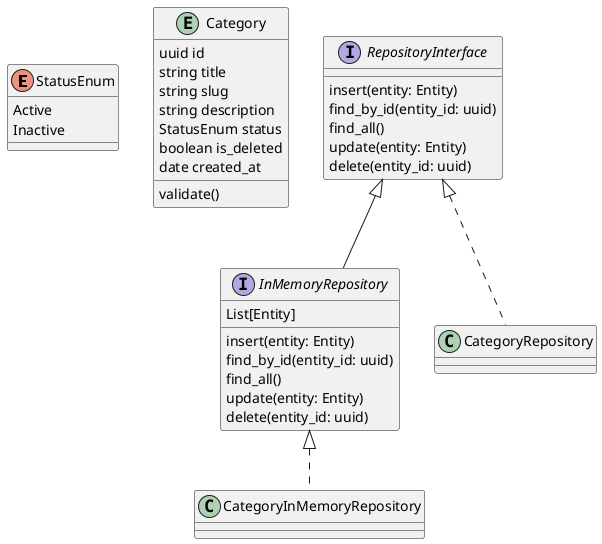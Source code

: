 @startuml

enum StatusEnum
StatusEnum : Active
StatusEnum : Inactive


entity Category
Category : uuid id
Category : string title
Category : string slug
Category : string description
Category : StatusEnum status
Category : boolean is_deleted
Category : date created_at
Category : validate()


interface RepositoryInterface
RepositoryInterface : insert(entity: Entity)
RepositoryInterface : find_by_id(entity_id: uuid)
RepositoryInterface : find_all()
RepositoryInterface : update(entity: Entity)
RepositoryInterface : delete(entity_id: uuid)


interface InMemoryRepository implements RepositoryInterface
InMemoryRepository : List[Entity]
InMemoryRepository : insert(entity: Entity)
InMemoryRepository : find_by_id(entity_id: uuid)
InMemoryRepository : find_all()
InMemoryRepository : update(entity: Entity)
InMemoryRepository : delete(entity_id: uuid)



class CategoryRepository implements RepositoryInterface

class CategoryInMemoryRepository implements InMemoryRepository


@enduml
